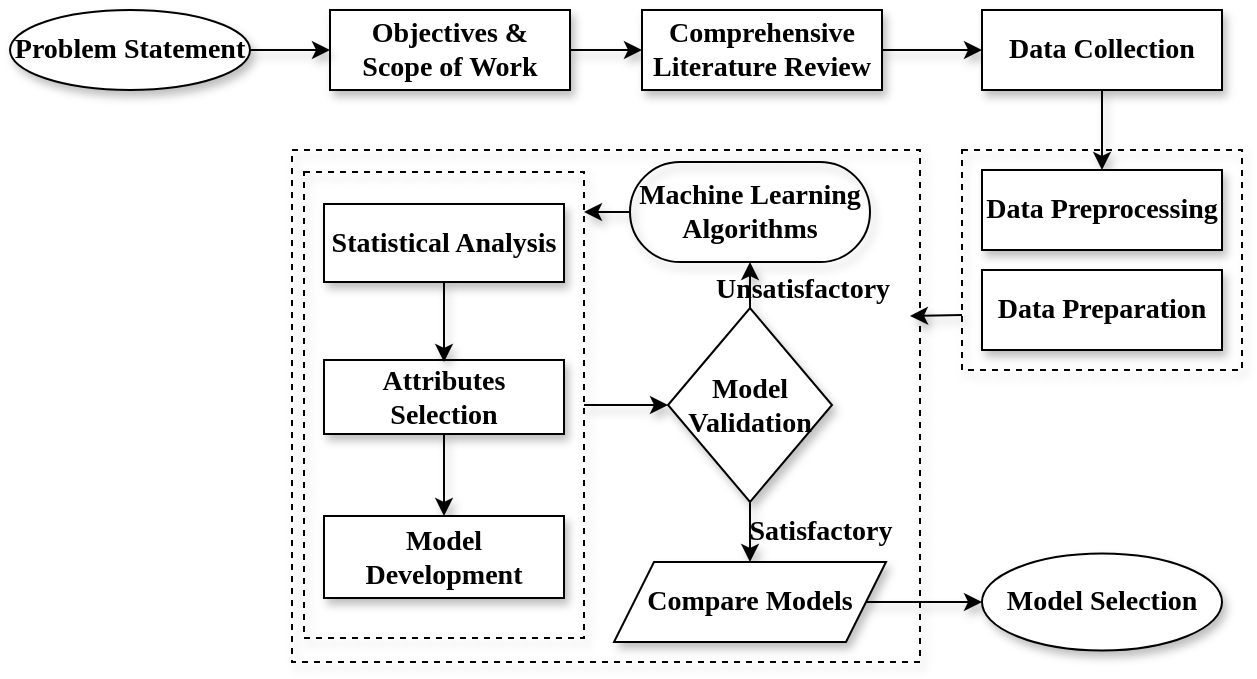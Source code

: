 <mxfile version="13.8.8" type="github">
  <diagram id="C5RBs43oDa-KdzZeNtuy" name="Page-1">
    <mxGraphModel dx="1182" dy="764" grid="1" gridSize="10" guides="1" tooltips="1" connect="1" arrows="1" fold="1" page="1" pageScale="1" pageWidth="827" pageHeight="1169" background="none" math="0" shadow="0">
      <root>
        <mxCell id="WIyWlLk6GJQsqaUBKTNV-0" />
        <mxCell id="WIyWlLk6GJQsqaUBKTNV-1" parent="WIyWlLk6GJQsqaUBKTNV-0" />
        <mxCell id="zQ4rizRjpe08op4Fu-Jd-52" value="" style="rounded=0;whiteSpace=wrap;fillColor=none;dashed=1;fontFamily=Times New Roman;fontSize=14;labelBackgroundColor=none;labelBorderColor=none;html=1;fontStyle=1;strokeWidth=1;shadow=1;" parent="WIyWlLk6GJQsqaUBKTNV-1" vertex="1">
          <mxGeometry x="151" y="270" width="314" height="256" as="geometry" />
        </mxCell>
        <mxCell id="zQ4rizRjpe08op4Fu-Jd-41" value="" style="edgeStyle=orthogonalEdgeStyle;rounded=0;orthogonalLoop=1;jettySize=auto;fontFamily=Times New Roman;fontSize=14;labelBackgroundColor=none;labelBorderColor=none;html=1;fontStyle=1;strokeWidth=1;shadow=1;" parent="WIyWlLk6GJQsqaUBKTNV-1" source="zQ4rizRjpe08op4Fu-Jd-24" target="zQ4rizRjpe08op4Fu-Jd-26" edge="1">
          <mxGeometry relative="1" as="geometry" />
        </mxCell>
        <mxCell id="zQ4rizRjpe08op4Fu-Jd-24" value="" style="rounded=0;whiteSpace=wrap;fillColor=none;dashed=1;fontFamily=Times New Roman;fontSize=14;labelBackgroundColor=none;labelBorderColor=none;html=1;fontStyle=1;strokeWidth=1;shadow=1;" parent="WIyWlLk6GJQsqaUBKTNV-1" vertex="1">
          <mxGeometry x="157" y="281" width="140" height="233" as="geometry" />
        </mxCell>
        <mxCell id="zQ4rizRjpe08op4Fu-Jd-16" value="" style="rounded=0;whiteSpace=wrap;fillColor=none;dashed=1;fontFamily=Times New Roman;fontSize=14;labelBackgroundColor=none;labelBorderColor=none;html=1;fontStyle=1;strokeWidth=1;shadow=1;" parent="WIyWlLk6GJQsqaUBKTNV-1" vertex="1">
          <mxGeometry x="486" y="270" width="140" height="110" as="geometry" />
        </mxCell>
        <mxCell id="QWxVu_qqP5802q2Ih1_z-1" value="" style="edgeStyle=orthogonalEdgeStyle;rounded=0;orthogonalLoop=1;jettySize=auto;fontFamily=Times New Roman;fontSize=14;labelBackgroundColor=none;labelBorderColor=none;html=1;fontStyle=1;strokeWidth=1;shadow=1;" edge="1" parent="WIyWlLk6GJQsqaUBKTNV-1" source="WIyWlLk6GJQsqaUBKTNV-3" target="zQ4rizRjpe08op4Fu-Jd-6">
          <mxGeometry relative="1" as="geometry" />
        </mxCell>
        <mxCell id="WIyWlLk6GJQsqaUBKTNV-3" value="Objectives &amp;amp; &lt;br style=&quot;font-size: 14px;&quot;&gt;Scope of Work" style="rounded=0;whiteSpace=wrap;fontSize=14;glass=0;strokeWidth=1;shadow=1;arcSize=0;imageAspect=0;strokeOpacity=100;fontFamily=Times New Roman;labelBackgroundColor=none;labelBorderColor=none;html=1;fontStyle=1" parent="WIyWlLk6GJQsqaUBKTNV-1" vertex="1">
          <mxGeometry x="170" y="200" width="120" height="40" as="geometry" />
        </mxCell>
        <mxCell id="zQ4rizRjpe08op4Fu-Jd-6" value="Comprehensive Literature Review" style="rounded=0;whiteSpace=wrap;fontFamily=Times New Roman;fontSize=14;labelBackgroundColor=none;labelBorderColor=none;html=1;fontStyle=1;strokeWidth=1;shadow=1;" parent="WIyWlLk6GJQsqaUBKTNV-1" vertex="1">
          <mxGeometry x="326" y="200" width="120" height="40" as="geometry" />
        </mxCell>
        <mxCell id="zQ4rizRjpe08op4Fu-Jd-7" value="" style="endArrow=classic;exitX=1;exitY=0.5;exitDx=0;exitDy=0;fontFamily=Times New Roman;fontSize=14;labelBackgroundColor=none;labelBorderColor=none;html=1;fontStyle=1;entryX=0;entryY=0.5;entryDx=0;entryDy=0;strokeWidth=1;shadow=1;" parent="WIyWlLk6GJQsqaUBKTNV-1" source="zQ4rizRjpe08op4Fu-Jd-6" edge="1" target="zQ4rizRjpe08op4Fu-Jd-10">
          <mxGeometry width="50" height="50" relative="1" as="geometry">
            <mxPoint x="446" y="215" as="sourcePoint" />
            <mxPoint x="386" y="270" as="targetPoint" />
          </mxGeometry>
        </mxCell>
        <mxCell id="zQ4rizRjpe08op4Fu-Jd-10" value="Data Collection" style="rounded=0;whiteSpace=wrap;fontFamily=Times New Roman;fontSize=14;labelBackgroundColor=none;labelBorderColor=none;html=1;fontStyle=1;strokeWidth=1;shadow=1;" parent="WIyWlLk6GJQsqaUBKTNV-1" vertex="1">
          <mxGeometry x="496" y="200" width="120" height="40" as="geometry" />
        </mxCell>
        <mxCell id="zQ4rizRjpe08op4Fu-Jd-11" value="" style="endArrow=classic;exitX=0.5;exitY=1;exitDx=0;exitDy=0;fontFamily=Times New Roman;fontSize=14;labelBackgroundColor=none;labelBorderColor=none;html=1;fontStyle=1;entryX=0.5;entryY=0;entryDx=0;entryDy=0;strokeWidth=1;shadow=1;" parent="WIyWlLk6GJQsqaUBKTNV-1" source="zQ4rizRjpe08op4Fu-Jd-10" edge="1" target="zQ4rizRjpe08op4Fu-Jd-12">
          <mxGeometry width="50" height="50" relative="1" as="geometry">
            <mxPoint x="546" y="190" as="sourcePoint" />
            <mxPoint x="486" y="290" as="targetPoint" />
          </mxGeometry>
        </mxCell>
        <mxCell id="zQ4rizRjpe08op4Fu-Jd-12" value="Data Preprocessing" style="rounded=0;whiteSpace=wrap;fontFamily=Times New Roman;fontSize=14;labelBackgroundColor=none;labelBorderColor=none;html=1;fontStyle=1;strokeWidth=1;shadow=1;" parent="WIyWlLk6GJQsqaUBKTNV-1" vertex="1">
          <mxGeometry x="496" y="280" width="120" height="40" as="geometry" />
        </mxCell>
        <mxCell id="zQ4rizRjpe08op4Fu-Jd-14" value="Data Preparation" style="rounded=0;whiteSpace=wrap;fontFamily=Times New Roman;fontSize=14;labelBackgroundColor=none;labelBorderColor=none;html=1;fontStyle=1;strokeWidth=1;shadow=1;" parent="WIyWlLk6GJQsqaUBKTNV-1" vertex="1">
          <mxGeometry x="496" y="330" width="120" height="40" as="geometry" />
        </mxCell>
        <mxCell id="zQ4rizRjpe08op4Fu-Jd-17" value="" style="endArrow=classic;exitX=0;exitY=0.75;exitDx=0;exitDy=0;fontFamily=Times New Roman;fontSize=14;labelBackgroundColor=none;labelBorderColor=none;html=1;fontStyle=1;strokeWidth=1;shadow=1;" parent="WIyWlLk6GJQsqaUBKTNV-1" source="zQ4rizRjpe08op4Fu-Jd-16" edge="1">
          <mxGeometry width="50" height="50" relative="1" as="geometry">
            <mxPoint x="456" y="300" as="sourcePoint" />
            <mxPoint x="460" y="353" as="targetPoint" />
          </mxGeometry>
        </mxCell>
        <mxCell id="zQ4rizRjpe08op4Fu-Jd-39" value="" style="edgeStyle=orthogonalEdgeStyle;rounded=0;orthogonalLoop=1;jettySize=auto;fontFamily=Times New Roman;fontSize=14;labelBackgroundColor=none;labelBorderColor=none;html=1;fontStyle=1;strokeWidth=1;shadow=1;" parent="WIyWlLk6GJQsqaUBKTNV-1" source="zQ4rizRjpe08op4Fu-Jd-18" edge="1">
          <mxGeometry relative="1" as="geometry">
            <mxPoint x="297" y="301" as="targetPoint" />
          </mxGeometry>
        </mxCell>
        <mxCell id="zQ4rizRjpe08op4Fu-Jd-18" value="Machine Learning Algorithms" style="rounded=1;whiteSpace=wrap;fillColor=none;arcSize=50;fontFamily=Times New Roman;fontSize=14;labelBackgroundColor=none;labelBorderColor=none;html=1;fontStyle=1;strokeWidth=1;shadow=1;" parent="WIyWlLk6GJQsqaUBKTNV-1" vertex="1">
          <mxGeometry x="320" y="276" width="120" height="50" as="geometry" />
        </mxCell>
        <mxCell id="zQ4rizRjpe08op4Fu-Jd-35" value="" style="edgeStyle=orthogonalEdgeStyle;rounded=0;orthogonalLoop=1;jettySize=auto;fontFamily=Times New Roman;fontSize=14;labelBackgroundColor=none;labelBorderColor=none;html=1;fontStyle=1;strokeWidth=1;shadow=1;" parent="WIyWlLk6GJQsqaUBKTNV-1" source="zQ4rizRjpe08op4Fu-Jd-19" target="zQ4rizRjpe08op4Fu-Jd-21" edge="1">
          <mxGeometry relative="1" as="geometry" />
        </mxCell>
        <mxCell id="zQ4rizRjpe08op4Fu-Jd-19" value="Attributes Selection" style="rounded=0;whiteSpace=wrap;fontSize=14;glass=0;strokeWidth=1;shadow=1;arcSize=0;imageAspect=0;strokeOpacity=100;fillColor=#FFFFFF;fontFamily=Times New Roman;labelBackgroundColor=none;labelBorderColor=none;html=1;fontStyle=1" parent="WIyWlLk6GJQsqaUBKTNV-1" vertex="1">
          <mxGeometry x="167" y="375" width="120" height="37" as="geometry" />
        </mxCell>
        <mxCell id="zQ4rizRjpe08op4Fu-Jd-33" value="" style="edgeStyle=orthogonalEdgeStyle;rounded=0;orthogonalLoop=1;jettySize=auto;fontFamily=Times New Roman;fontSize=14;labelBackgroundColor=none;labelBorderColor=none;html=1;fontStyle=1;strokeWidth=1;shadow=1;" parent="WIyWlLk6GJQsqaUBKTNV-1" source="zQ4rizRjpe08op4Fu-Jd-20" edge="1">
          <mxGeometry relative="1" as="geometry">
            <mxPoint x="227" y="376" as="targetPoint" />
          </mxGeometry>
        </mxCell>
        <mxCell id="zQ4rizRjpe08op4Fu-Jd-20" value="Statistical Analysis" style="rounded=0;whiteSpace=wrap;fillColor=#FFFFFF;fontFamily=Times New Roman;fontSize=14;labelBackgroundColor=none;labelBorderColor=none;html=1;fontStyle=1;strokeWidth=1;shadow=1;" parent="WIyWlLk6GJQsqaUBKTNV-1" vertex="1">
          <mxGeometry x="167" y="297" width="120" height="39" as="geometry" />
        </mxCell>
        <mxCell id="zQ4rizRjpe08op4Fu-Jd-21" value="Model Development" style="rounded=0;whiteSpace=wrap;fillColor=#FFFFFF;fontFamily=Times New Roman;fontSize=14;labelBackgroundColor=none;labelBorderColor=none;html=1;fontStyle=1;strokeWidth=1;shadow=1;" parent="WIyWlLk6GJQsqaUBKTNV-1" vertex="1">
          <mxGeometry x="167" y="453" width="120" height="41" as="geometry" />
        </mxCell>
        <mxCell id="zQ4rizRjpe08op4Fu-Jd-42" value="" style="edgeStyle=orthogonalEdgeStyle;rounded=0;orthogonalLoop=1;jettySize=auto;fontFamily=Times New Roman;fontSize=14;labelBackgroundColor=none;labelBorderColor=none;html=1;fontStyle=1;strokeWidth=1;shadow=1;" parent="WIyWlLk6GJQsqaUBKTNV-1" source="zQ4rizRjpe08op4Fu-Jd-26" target="zQ4rizRjpe08op4Fu-Jd-18" edge="1">
          <mxGeometry relative="1" as="geometry" />
        </mxCell>
        <mxCell id="zQ4rizRjpe08op4Fu-Jd-44" value="" style="edgeStyle=orthogonalEdgeStyle;rounded=0;orthogonalLoop=1;jettySize=auto;fontFamily=Times New Roman;fontSize=14;labelBackgroundColor=none;labelBorderColor=none;html=1;fontStyle=1;strokeWidth=1;shadow=1;" parent="WIyWlLk6GJQsqaUBKTNV-1" source="zQ4rizRjpe08op4Fu-Jd-26" target="zQ4rizRjpe08op4Fu-Jd-43" edge="1">
          <mxGeometry relative="1" as="geometry" />
        </mxCell>
        <mxCell id="zQ4rizRjpe08op4Fu-Jd-26" value="Model &lt;br style=&quot;font-size: 14px;&quot;&gt;Validation" style="rhombus;whiteSpace=wrap;rounded=1;arcSize=0;fillColor=#FFFFFF;fontFamily=Times New Roman;fontSize=14;labelBackgroundColor=none;labelBorderColor=none;html=1;fontStyle=1;strokeWidth=1;shadow=1;" parent="WIyWlLk6GJQsqaUBKTNV-1" vertex="1">
          <mxGeometry x="339" y="349" width="82" height="97" as="geometry" />
        </mxCell>
        <mxCell id="zQ4rizRjpe08op4Fu-Jd-46" value="" style="edgeStyle=orthogonalEdgeStyle;rounded=0;orthogonalLoop=1;jettySize=auto;fontFamily=Times New Roman;fontSize=14;labelBackgroundColor=none;labelBorderColor=none;html=1;fontStyle=1;strokeWidth=1;shadow=1;" parent="WIyWlLk6GJQsqaUBKTNV-1" source="zQ4rizRjpe08op4Fu-Jd-43" target="zQ4rizRjpe08op4Fu-Jd-45" edge="1">
          <mxGeometry relative="1" as="geometry" />
        </mxCell>
        <mxCell id="zQ4rizRjpe08op4Fu-Jd-43" value="Compare Models" style="shape=parallelogram;perimeter=parallelogramPerimeter;whiteSpace=wrap;fixedSize=1;rounded=1;fillColor=#FFFFFF;arcSize=0;fontFamily=Times New Roman;fontSize=14;labelBackgroundColor=none;labelBorderColor=none;html=1;fontStyle=1;strokeWidth=1;shadow=1;" parent="WIyWlLk6GJQsqaUBKTNV-1" vertex="1">
          <mxGeometry x="312" y="476" width="136" height="40" as="geometry" />
        </mxCell>
        <mxCell id="zQ4rizRjpe08op4Fu-Jd-45" value="Model Selection" style="ellipse;whiteSpace=wrap;rounded=1;fillColor=#FFFFFF;arcSize=0;fontFamily=Times New Roman;fontSize=14;labelBackgroundColor=none;labelBorderColor=none;html=1;fontStyle=1;strokeWidth=1;shadow=1;" parent="WIyWlLk6GJQsqaUBKTNV-1" vertex="1">
          <mxGeometry x="496" y="471.75" width="120" height="48.5" as="geometry" />
        </mxCell>
        <mxCell id="QWxVu_qqP5802q2Ih1_z-0" value="" style="edgeStyle=orthogonalEdgeStyle;rounded=0;orthogonalLoop=1;jettySize=auto;fontFamily=Times New Roman;fontSize=14;labelBackgroundColor=none;labelBorderColor=none;html=1;fontStyle=1;strokeWidth=1;shadow=1;" edge="1" parent="WIyWlLk6GJQsqaUBKTNV-1" source="zQ4rizRjpe08op4Fu-Jd-48" target="WIyWlLk6GJQsqaUBKTNV-3">
          <mxGeometry relative="1" as="geometry" />
        </mxCell>
        <mxCell id="zQ4rizRjpe08op4Fu-Jd-48" value="Problem Statement" style="ellipse;whiteSpace=wrap;rounded=1;fillColor=#FFFFFF;arcSize=0;fontFamily=Times New Roman;fontSize=14;labelBackgroundColor=none;labelBorderColor=none;html=1;fontStyle=1;strokeWidth=1;shadow=1;" parent="WIyWlLk6GJQsqaUBKTNV-1" vertex="1">
          <mxGeometry x="10" y="200" width="120" height="40" as="geometry" />
        </mxCell>
        <mxCell id="zQ4rizRjpe08op4Fu-Jd-50" value="Satisfactory" style="text;resizable=0;autosize=1;align=center;verticalAlign=middle;points=[];fillColor=none;strokeColor=none;rounded=0;fontFamily=Times New Roman;fontSize=14;labelBackgroundColor=none;labelBorderColor=none;html=1;fontStyle=1;strokeWidth=1;shadow=1;" parent="WIyWlLk6GJQsqaUBKTNV-1" vertex="1">
          <mxGeometry x="370" y="451" width="90" height="20" as="geometry" />
        </mxCell>
        <mxCell id="zQ4rizRjpe08op4Fu-Jd-51" value="Unsatisfactory" style="text;resizable=0;autosize=1;align=center;verticalAlign=middle;points=[];fillColor=none;strokeColor=none;rounded=0;fontFamily=Times New Roman;fontSize=14;labelBackgroundColor=none;labelBorderColor=none;html=1;fontStyle=1;strokeWidth=1;shadow=1;" parent="WIyWlLk6GJQsqaUBKTNV-1" vertex="1">
          <mxGeometry x="356" y="330" width="100" height="20" as="geometry" />
        </mxCell>
      </root>
    </mxGraphModel>
  </diagram>
</mxfile>

